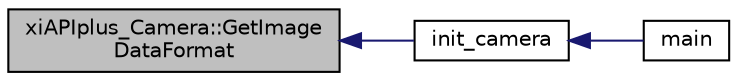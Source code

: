 digraph "xiAPIplus_Camera::GetImageDataFormat"
{
  edge [fontname="Helvetica",fontsize="10",labelfontname="Helvetica",labelfontsize="10"];
  node [fontname="Helvetica",fontsize="10",shape=record];
  rankdir="LR";
  Node886 [label="xiAPIplus_Camera::GetImage\lDataFormat",height=0.2,width=0.4,color="black", fillcolor="grey75", style="filled", fontcolor="black"];
  Node886 -> Node887 [dir="back",color="midnightblue",fontsize="10",style="solid",fontname="Helvetica"];
  Node887 [label="init_camera",height=0.2,width=0.4,color="black", fillcolor="white", style="filled",URL="$_camera_8hpp.html#a0a1f7ec3c64eb8634f2f2a80e46405ee"];
  Node887 -> Node888 [dir="back",color="midnightblue",fontsize="10",style="solid",fontname="Helvetica"];
  Node888 [label="main",height=0.2,width=0.4,color="black", fillcolor="white", style="filled",URL="$main_8cpp.html#a0ddf1224851353fc92bfbff6f499fa97"];
}
